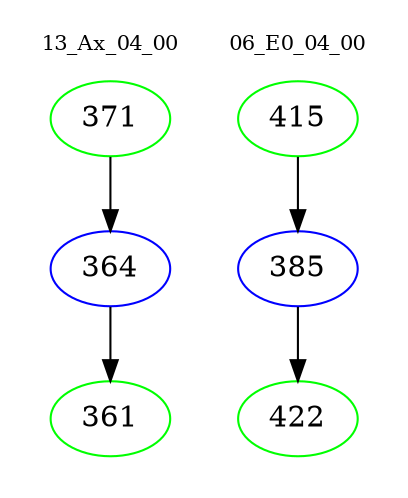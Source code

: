 digraph{
subgraph cluster_0 {
color = white
label = "13_Ax_04_00";
fontsize=10;
T0_371 [label="371", color="green"]
T0_371 -> T0_364 [color="black"]
T0_364 [label="364", color="blue"]
T0_364 -> T0_361 [color="black"]
T0_361 [label="361", color="green"]
}
subgraph cluster_1 {
color = white
label = "06_E0_04_00";
fontsize=10;
T1_415 [label="415", color="green"]
T1_415 -> T1_385 [color="black"]
T1_385 [label="385", color="blue"]
T1_385 -> T1_422 [color="black"]
T1_422 [label="422", color="green"]
}
}
